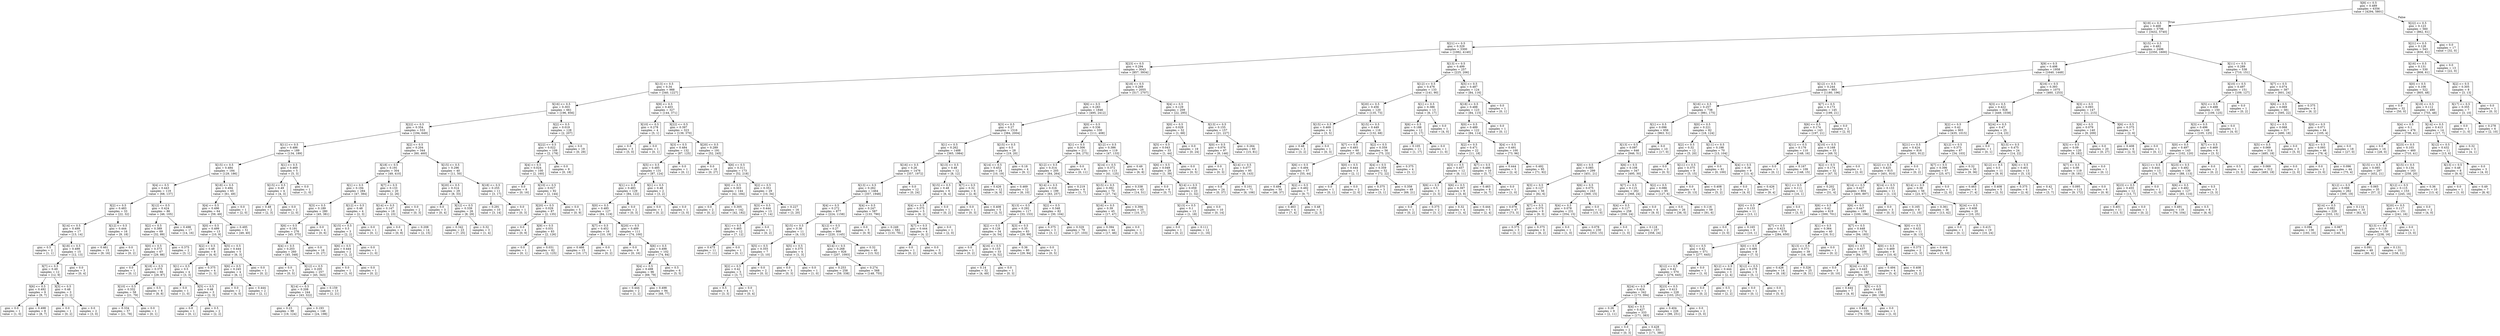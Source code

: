 digraph Tree {
node [shape=box] ;
0 [label="X[8] <= 0.5\ngini = 0.489\nsamples = 6356\nvalue = [4294, 5801]"] ;
1 [label="X[19] <= 0.5\ngini = 0.468\nsamples = 5796\nvalue = [3432, 5740]"] ;
0 -> 1 [labeldistance=2.5, labelangle=45, headlabel="True"] ;
2 [label="X[21] <= 0.5\ngini = 0.329\nsamples = 3300\nvalue = [1082, 4140]"] ;
1 -> 2 ;
3 [label="X[23] <= 0.5\ngini = 0.294\nsamples = 3043\nvalue = [857, 3934]"] ;
2 -> 3 ;
4 [label="X[13] <= 0.5\ngini = 0.34\nsamples = 988\nvalue = [340, 1227]"] ;
3 -> 4 ;
5 [label="X[16] <= 0.5\ngini = 0.303\nsamples = 661\nvalue = [196, 856]"] ;
4 -> 5 ;
6 [label="X[22] <= 0.5\ngini = 0.354\nsamples = 533\nvalue = [194, 649]"] ;
5 -> 6 ;
7 [label="X[11] <= 0.5\ngini = 0.486\nsamples = 189\nvalue = [134, 189]"] ;
6 -> 7 ;
8 [label="X[15] <= 0.5\ngini = 0.484\nsamples = 184\nvalue = [129, 186]"] ;
7 -> 8 ;
9 [label="X[4] <= 0.5\ngini = 0.443\nsamples = 119\nvalue = [68, 137]"] ;
8 -> 9 ;
10 [label="X[2] <= 0.5\ngini = 0.483\nsamples = 33\nvalue = [22, 32]"] ;
9 -> 10 ;
11 [label="X[14] <= 0.5\ngini = 0.499\nsamples = 17\nvalue = [13, 14]"] ;
10 -> 11 ;
12 [label="gini = 0.5\nsamples = 2\nvalue = [1, 1]"] ;
11 -> 12 ;
13 [label="X[18] <= 0.5\ngini = 0.499\nsamples = 15\nvalue = [12, 13]"] ;
11 -> 13 ;
14 [label="X[7] <= 0.5\ngini = 0.49\nsamples = 12\nvalue = [12, 9]"] ;
13 -> 14 ;
15 [label="X[6] <= 0.5\ngini = 0.492\nsamples = 9\nvalue = [9, 7]"] ;
14 -> 15 ;
16 [label="gini = 0.0\nsamples = 1\nvalue = [1, 0]"] ;
15 -> 16 ;
17 [label="gini = 0.498\nsamples = 8\nvalue = [8, 7]"] ;
15 -> 17 ;
18 [label="X[3] <= 0.5\ngini = 0.48\nsamples = 3\nvalue = [3, 2]"] ;
14 -> 18 ;
19 [label="gini = 0.0\nsamples = 1\nvalue = [0, 2]"] ;
18 -> 19 ;
20 [label="gini = 0.0\nsamples = 2\nvalue = [3, 0]"] ;
18 -> 20 ;
21 [label="gini = 0.0\nsamples = 3\nvalue = [0, 4]"] ;
13 -> 21 ;
22 [label="X[12] <= 0.5\ngini = 0.444\nsamples = 16\nvalue = [9, 18]"] ;
10 -> 22 ;
23 [label="gini = 0.461\nsamples = 15\nvalue = [9, 16]"] ;
22 -> 23 ;
24 [label="gini = 0.0\nsamples = 1\nvalue = [0, 2]"] ;
22 -> 24 ;
25 [label="X[12] <= 0.5\ngini = 0.424\nsamples = 86\nvalue = [46, 105]"] ;
9 -> 25 ;
26 [label="X[2] <= 0.5\ngini = 0.389\nsamples = 69\nvalue = [32, 89]"] ;
25 -> 26 ;
27 [label="X[0] <= 0.5\ngini = 0.373\nsamples = 67\nvalue = [29, 88]"] ;
26 -> 27 ;
28 [label="gini = 0.0\nsamples = 1\nvalue = [0, 1]"] ;
27 -> 28 ;
29 [label="X[18] <= 0.5\ngini = 0.375\nsamples = 66\nvalue = [29, 87]"] ;
27 -> 29 ;
30 [label="X[10] <= 0.5\ngini = 0.332\nsamples = 58\nvalue = [21, 79]"] ;
29 -> 30 ;
31 [label="gini = 0.334\nsamples = 57\nvalue = [21, 78]"] ;
30 -> 31 ;
32 [label="gini = 0.0\nsamples = 1\nvalue = [0, 1]"] ;
30 -> 32 ;
33 [label="gini = 0.5\nsamples = 8\nvalue = [8, 8]"] ;
29 -> 33 ;
34 [label="gini = 0.375\nsamples = 2\nvalue = [3, 1]"] ;
26 -> 34 ;
35 [label="gini = 0.498\nsamples = 17\nvalue = [14, 16]"] ;
25 -> 35 ;
36 [label="X[18] <= 0.5\ngini = 0.494\nsamples = 65\nvalue = [61, 49]"] ;
8 -> 36 ;
37 [label="X[4] <= 0.5\ngini = 0.496\nsamples = 64\nvalue = [59, 49]"] ;
36 -> 37 ;
38 [label="X[0] <= 0.5\ngini = 0.499\nsamples = 13\nvalue = [10, 9]"] ;
37 -> 38 ;
39 [label="X[2] <= 0.5\ngini = 0.48\nsamples = 8\nvalue = [4, 6]"] ;
38 -> 39 ;
40 [label="X[1] <= 0.5\ngini = 0.5\nsamples = 4\nvalue = [3, 3]"] ;
39 -> 40 ;
41 [label="gini = 0.0\nsamples = 1\nvalue = [1, 0]"] ;
40 -> 41 ;
42 [label="X[5] <= 0.5\ngini = 0.48\nsamples = 3\nvalue = [2, 3]"] ;
40 -> 42 ;
43 [label="gini = 0.0\nsamples = 1\nvalue = [0, 1]"] ;
42 -> 43 ;
44 [label="gini = 0.5\nsamples = 2\nvalue = [2, 2]"] ;
42 -> 44 ;
45 [label="gini = 0.375\nsamples = 4\nvalue = [1, 3]"] ;
39 -> 45 ;
46 [label="X[5] <= 0.5\ngini = 0.444\nsamples = 5\nvalue = [6, 3]"] ;
38 -> 46 ;
47 [label="X[6] <= 0.5\ngini = 0.245\nsamples = 4\nvalue = [6, 1]"] ;
46 -> 47 ;
48 [label="gini = 0.0\nsamples = 2\nvalue = [4, 0]"] ;
47 -> 48 ;
49 [label="gini = 0.444\nsamples = 2\nvalue = [2, 1]"] ;
47 -> 49 ;
50 [label="gini = 0.0\nsamples = 1\nvalue = [0, 2]"] ;
46 -> 50 ;
51 [label="gini = 0.495\nsamples = 51\nvalue = [49, 40]"] ;
37 -> 51 ;
52 [label="gini = 0.0\nsamples = 1\nvalue = [2, 0]"] ;
36 -> 52 ;
53 [label="X[1] <= 0.5\ngini = 0.469\nsamples = 5\nvalue = [5, 3]"] ;
7 -> 53 ;
54 [label="X[15] <= 0.5\ngini = 0.49\nsamples = 4\nvalue = [4, 3]"] ;
53 -> 54 ;
55 [label="gini = 0.48\nsamples = 2\nvalue = [2, 3]"] ;
54 -> 55 ;
56 [label="gini = 0.0\nsamples = 2\nvalue = [2, 0]"] ;
54 -> 56 ;
57 [label="gini = 0.0\nsamples = 1\nvalue = [1, 0]"] ;
53 -> 57 ;
58 [label="X[2] <= 0.5\ngini = 0.204\nsamples = 344\nvalue = [60, 460]"] ;
6 -> 58 ;
59 [label="X[18] <= 0.5\ngini = 0.191\nsamples = 304\nvalue = [49, 410]"] ;
58 -> 59 ;
60 [label="X[1] <= 0.5\ngini = 0.194\nsamples = 284\nvalue = [47, 384]"] ;
59 -> 60 ;
61 [label="X[3] <= 0.5\ngini = 0.189\nsamples = 280\nvalue = [45, 381]"] ;
60 -> 61 ;
62 [label="X[6] <= 0.5\ngini = 0.191\nsamples = 276\nvalue = [45, 375]"] ;
61 -> 62 ;
63 [label="X[4] <= 0.5\ngini = 0.203\nsamples = 260\nvalue = [45, 348]"] ;
62 -> 63 ;
64 [label="gini = 0.0\nsamples = 3\nvalue = [0, 5]"] ;
63 -> 64 ;
65 [label="X[12] <= 0.5\ngini = 0.205\nsamples = 257\nvalue = [45, 343]"] ;
63 -> 65 ;
66 [label="X[14] <= 0.5\ngini = 0.208\nsamples = 244\nvalue = [43, 322]"] ;
65 -> 66 ;
67 [label="gini = 0.23\nsamples = 98\nvalue = [19, 124]"] ;
66 -> 67 ;
68 [label="gini = 0.193\nsamples = 146\nvalue = [24, 198]"] ;
66 -> 68 ;
69 [label="gini = 0.159\nsamples = 13\nvalue = [2, 21]"] ;
65 -> 69 ;
70 [label="gini = 0.0\nsamples = 16\nvalue = [0, 27]"] ;
62 -> 70 ;
71 [label="gini = 0.0\nsamples = 4\nvalue = [0, 6]"] ;
61 -> 71 ;
72 [label="X[12] <= 0.5\ngini = 0.48\nsamples = 4\nvalue = [2, 3]"] ;
60 -> 72 ;
73 [label="X[15] <= 0.5\ngini = 0.5\nsamples = 3\nvalue = [2, 2]"] ;
72 -> 73 ;
74 [label="X[6] <= 0.5\ngini = 0.444\nsamples = 2\nvalue = [1, 2]"] ;
73 -> 74 ;
75 [label="gini = 0.0\nsamples = 1\nvalue = [1, 0]"] ;
74 -> 75 ;
76 [label="gini = 0.0\nsamples = 1\nvalue = [0, 2]"] ;
74 -> 76 ;
77 [label="gini = 0.0\nsamples = 1\nvalue = [1, 0]"] ;
73 -> 77 ;
78 [label="gini = 0.0\nsamples = 1\nvalue = [0, 1]"] ;
72 -> 78 ;
79 [label="X[7] <= 0.5\ngini = 0.133\nsamples = 20\nvalue = [2, 26]"] ;
59 -> 79 ;
80 [label="X[14] <= 0.5\ngini = 0.147\nsamples = 18\nvalue = [2, 23]"] ;
79 -> 80 ;
81 [label="gini = 0.0\nsamples = 4\nvalue = [0, 8]"] ;
80 -> 81 ;
82 [label="gini = 0.208\nsamples = 14\nvalue = [2, 15]"] ;
80 -> 82 ;
83 [label="gini = 0.0\nsamples = 2\nvalue = [0, 3]"] ;
79 -> 83 ;
84 [label="X[15] <= 0.5\ngini = 0.296\nsamples = 40\nvalue = [11, 50]"] ;
58 -> 84 ;
85 [label="X[20] <= 0.5\ngini = 0.314\nsamples = 29\nvalue = [8, 33]"] ;
84 -> 85 ;
86 [label="gini = 0.0\nsamples = 3\nvalue = [0, 4]"] ;
85 -> 86 ;
87 [label="X[12] <= 0.5\ngini = 0.339\nsamples = 26\nvalue = [8, 29]"] ;
85 -> 87 ;
88 [label="gini = 0.342\nsamples = 23\nvalue = [7, 25]"] ;
87 -> 88 ;
89 [label="gini = 0.32\nsamples = 3\nvalue = [1, 4]"] ;
87 -> 89 ;
90 [label="X[18] <= 0.5\ngini = 0.255\nsamples = 11\nvalue = [3, 17]"] ;
84 -> 90 ;
91 [label="gini = 0.291\nsamples = 10\nvalue = [3, 14]"] ;
90 -> 91 ;
92 [label="gini = 0.0\nsamples = 1\nvalue = [0, 3]"] ;
90 -> 92 ;
93 [label="X[2] <= 0.5\ngini = 0.019\nsamples = 128\nvalue = [2, 207]"] ;
5 -> 93 ;
94 [label="X[22] <= 0.5\ngini = 0.022\nsamples = 109\nvalue = [2, 178]"] ;
93 -> 94 ;
95 [label="X[4] <= 0.5\ngini = 0.024\nsamples = 100\nvalue = [2, 160]"] ;
94 -> 95 ;
96 [label="gini = 0.0\nsamples = 8\nvalue = [0, 16]"] ;
95 -> 96 ;
97 [label="X[10] <= 0.5\ngini = 0.027\nsamples = 92\nvalue = [2, 144]"] ;
95 -> 97 ;
98 [label="X[20] <= 0.5\ngini = 0.029\nsamples = 87\nvalue = [2, 135]"] ;
97 -> 98 ;
99 [label="gini = 0.0\nsamples = 4\nvalue = [0, 9]"] ;
98 -> 99 ;
100 [label="X[9] <= 0.5\ngini = 0.031\nsamples = 83\nvalue = [2, 126]"] ;
98 -> 100 ;
101 [label="gini = 0.0\nsamples = 1\nvalue = [0, 1]"] ;
100 -> 101 ;
102 [label="gini = 0.031\nsamples = 82\nvalue = [2, 125]"] ;
100 -> 102 ;
103 [label="gini = 0.0\nsamples = 5\nvalue = [0, 9]"] ;
97 -> 103 ;
104 [label="gini = 0.0\nsamples = 9\nvalue = [0, 18]"] ;
94 -> 104 ;
105 [label="gini = 0.0\nsamples = 19\nvalue = [0, 29]"] ;
93 -> 105 ;
106 [label="X[9] <= 0.5\ngini = 0.403\nsamples = 327\nvalue = [144, 371]"] ;
4 -> 106 ;
107 [label="X[10] <= 0.5\ngini = 0.278\nsamples = 4\nvalue = [5, 1]"] ;
106 -> 107 ;
108 [label="gini = 0.0\nsamples = 3\nvalue = [5, 0]"] ;
107 -> 108 ;
109 [label="gini = 0.0\nsamples = 1\nvalue = [0, 1]"] ;
107 -> 109 ;
110 [label="X[22] <= 0.5\ngini = 0.397\nsamples = 323\nvalue = [139, 370]"] ;
106 -> 110 ;
111 [label="X[3] <= 0.5\ngini = 0.484\nsamples = 132\nvalue = [87, 125]"] ;
110 -> 111 ;
112 [label="X[5] <= 0.5\ngini = 0.485\nsamples = 131\nvalue = [87, 124]"] ;
111 -> 112 ;
113 [label="X[1] <= 0.5\ngini = 0.483\nsamples = 129\nvalue = [84, 122]"] ;
112 -> 113 ;
114 [label="X[0] <= 0.5\ngini = 0.485\nsamples = 127\nvalue = [84, 119]"] ;
113 -> 114 ;
115 [label="X[7] <= 0.5\ngini = 0.452\nsamples = 16\nvalue = [10, 19]"] ;
114 -> 115 ;
116 [label="gini = 0.466\nsamples = 15\nvalue = [10, 17]"] ;
115 -> 116 ;
117 [label="gini = 0.0\nsamples = 1\nvalue = [0, 2]"] ;
115 -> 117 ;
118 [label="X[20] <= 0.5\ngini = 0.489\nsamples = 111\nvalue = [74, 100]"] ;
114 -> 118 ;
119 [label="gini = 0.0\nsamples = 9\nvalue = [0, 16]"] ;
118 -> 119 ;
120 [label="X[6] <= 0.5\ngini = 0.498\nsamples = 102\nvalue = [74, 84]"] ;
118 -> 120 ;
121 [label="X[4] <= 0.5\ngini = 0.498\nsamples = 96\nvalue = [69, 79]"] ;
120 -> 121 ;
122 [label="gini = 0.444\nsamples = 2\nvalue = [1, 2]"] ;
121 -> 122 ;
123 [label="gini = 0.498\nsamples = 94\nvalue = [68, 77]"] ;
121 -> 123 ;
124 [label="gini = 0.5\nsamples = 6\nvalue = [5, 5]"] ;
120 -> 124 ;
125 [label="gini = 0.0\nsamples = 2\nvalue = [0, 3]"] ;
113 -> 125 ;
126 [label="X[1] <= 0.5\ngini = 0.48\nsamples = 2\nvalue = [3, 2]"] ;
112 -> 126 ;
127 [label="gini = 0.0\nsamples = 1\nvalue = [0, 2]"] ;
126 -> 127 ;
128 [label="gini = 0.0\nsamples = 1\nvalue = [3, 0]"] ;
126 -> 128 ;
129 [label="gini = 0.0\nsamples = 1\nvalue = [0, 1]"] ;
111 -> 129 ;
130 [label="X[20] <= 0.5\ngini = 0.289\nsamples = 191\nvalue = [52, 245]"] ;
110 -> 130 ;
131 [label="gini = 0.0\nsamples = 18\nvalue = [0, 27]"] ;
130 -> 131 ;
132 [label="X[6] <= 0.5\ngini = 0.311\nsamples = 173\nvalue = [52, 218]"] ;
130 -> 132 ;
133 [label="X[0] <= 0.5\ngini = 0.303\nsamples = 144\nvalue = [42, 184]"] ;
132 -> 133 ;
134 [label="gini = 0.0\nsamples = 2\nvalue = [0, 2]"] ;
133 -> 134 ;
135 [label="gini = 0.305\nsamples = 142\nvalue = [42, 182]"] ;
133 -> 135 ;
136 [label="X[2] <= 0.5\ngini = 0.351\nsamples = 29\nvalue = [10, 34]"] ;
132 -> 136 ;
137 [label="X[3] <= 0.5\ngini = 0.444\nsamples = 13\nvalue = [7, 14]"] ;
136 -> 137 ;
138 [label="X[1] <= 0.5\ngini = 0.465\nsamples = 12\nvalue = [7, 12]"] ;
137 -> 138 ;
139 [label="gini = 0.475\nsamples = 11\nvalue = [7, 11]"] ;
138 -> 139 ;
140 [label="gini = 0.0\nsamples = 1\nvalue = [0, 1]"] ;
138 -> 140 ;
141 [label="gini = 0.0\nsamples = 1\nvalue = [0, 2]"] ;
137 -> 141 ;
142 [label="gini = 0.227\nsamples = 16\nvalue = [3, 20]"] ;
136 -> 142 ;
143 [label="X[18] <= 0.5\ngini = 0.269\nsamples = 2055\nvalue = [517, 2707]"] ;
3 -> 143 ;
144 [label="X[6] <= 0.5\ngini = 0.283\nsamples = 1846\nvalue = [495, 2412]"] ;
143 -> 144 ;
145 [label="X[3] <= 0.5\ngini = 0.27\nsamples = 1516\nvalue = [384, 2004]"] ;
144 -> 145 ;
146 [label="X[1] <= 0.5\ngini = 0.262\nsamples = 1488\nvalue = [365, 1984]"] ;
145 -> 146 ;
147 [label="X[16] <= 0.5\ngini = 0.26\nsamples = 1476\nvalue = [357, 1972]"] ;
146 -> 147 ;
148 [label="X[13] <= 0.5\ngini = 0.262\nsamples = 1464\nvalue = [357, 1948]"] ;
147 -> 148 ;
149 [label="X[4] <= 0.5\ngini = 0.272\nsamples = 877\nvalue = [224, 1158]"] ;
148 -> 149 ;
150 [label="X[15] <= 0.5\ngini = 0.36\nsamples = 11\nvalue = [4, 13]"] ;
149 -> 150 ;
151 [label="X[5] <= 0.5\ngini = 0.355\nsamples = 7\nvalue = [3, 10]"] ;
150 -> 151 ;
152 [label="X[2] <= 0.5\ngini = 0.42\nsamples = 5\nvalue = [3, 7]"] ;
151 -> 152 ;
153 [label="gini = 0.5\nsamples = 4\nvalue = [3, 3]"] ;
152 -> 153 ;
154 [label="gini = 0.0\nsamples = 1\nvalue = [0, 4]"] ;
152 -> 154 ;
155 [label="gini = 0.0\nsamples = 2\nvalue = [0, 3]"] ;
151 -> 155 ;
156 [label="X[5] <= 0.5\ngini = 0.375\nsamples = 4\nvalue = [1, 3]"] ;
150 -> 156 ;
157 [label="gini = 0.0\nsamples = 3\nvalue = [0, 3]"] ;
156 -> 157 ;
158 [label="gini = 0.0\nsamples = 1\nvalue = [1, 0]"] ;
156 -> 158 ;
159 [label="X[12] <= 0.5\ngini = 0.27\nsamples = 866\nvalue = [220, 1145]"] ;
149 -> 159 ;
160 [label="X[14] <= 0.5\ngini = 0.268\nsamples = 826\nvalue = [207, 1093]"] ;
159 -> 160 ;
161 [label="gini = 0.253\nsamples = 258\nvalue = [59, 338]"] ;
160 -> 161 ;
162 [label="gini = 0.274\nsamples = 568\nvalue = [148, 755]"] ;
160 -> 162 ;
163 [label="gini = 0.32\nsamples = 40\nvalue = [13, 52]"] ;
159 -> 163 ;
164 [label="X[4] <= 0.5\ngini = 0.247\nsamples = 587\nvalue = [133, 790]"] ;
148 -> 164 ;
165 [label="gini = 0.0\nsamples = 5\nvalue = [0, 9]"] ;
164 -> 165 ;
166 [label="gini = 0.249\nsamples = 582\nvalue = [133, 781]"] ;
164 -> 166 ;
167 [label="gini = 0.0\nsamples = 12\nvalue = [0, 24]"] ;
147 -> 167 ;
168 [label="X[13] <= 0.5\ngini = 0.48\nsamples = 12\nvalue = [8, 12]"] ;
146 -> 168 ;
169 [label="X[15] <= 0.5\ngini = 0.48\nsamples = 6\nvalue = [6, 4]"] ;
168 -> 169 ;
170 [label="X[4] <= 0.5\ngini = 0.375\nsamples = 5\nvalue = [6, 2]"] ;
169 -> 170 ;
171 [label="X[7] <= 0.5\ngini = 0.444\nsamples = 4\nvalue = [4, 2]"] ;
170 -> 171 ;
172 [label="gini = 0.0\nsamples = 1\nvalue = [0, 2]"] ;
171 -> 172 ;
173 [label="gini = 0.0\nsamples = 3\nvalue = [4, 0]"] ;
171 -> 173 ;
174 [label="gini = 0.0\nsamples = 1\nvalue = [2, 0]"] ;
170 -> 174 ;
175 [label="gini = 0.0\nsamples = 1\nvalue = [0, 2]"] ;
169 -> 175 ;
176 [label="X[7] <= 0.5\ngini = 0.32\nsamples = 6\nvalue = [2, 8]"] ;
168 -> 176 ;
177 [label="gini = 0.0\nsamples = 1\nvalue = [0, 3]"] ;
176 -> 177 ;
178 [label="gini = 0.408\nsamples = 5\nvalue = [2, 5]"] ;
176 -> 178 ;
179 [label="X[15] <= 0.5\ngini = 0.5\nsamples = 28\nvalue = [19, 20]"] ;
145 -> 179 ;
180 [label="X[14] <= 0.5\ngini = 0.452\nsamples = 24\nvalue = [10, 19]"] ;
179 -> 180 ;
181 [label="gini = 0.426\nsamples = 12\nvalue = [4, 9]"] ;
180 -> 181 ;
182 [label="gini = 0.469\nsamples = 12\nvalue = [6, 10]"] ;
180 -> 182 ;
183 [label="gini = 0.18\nsamples = 4\nvalue = [9, 1]"] ;
179 -> 183 ;
184 [label="X[0] <= 0.5\ngini = 0.336\nsamples = 330\nvalue = [111, 408]"] ;
144 -> 184 ;
185 [label="X[1] <= 0.5\ngini = 0.306\nsamples = 211\nvalue = [64, 275]"] ;
184 -> 185 ;
186 [label="X[12] <= 0.5\ngini = 0.314\nsamples = 205\nvalue = [64, 264]"] ;
185 -> 186 ;
187 [label="X[14] <= 0.5\ngini = 0.316\nsamples = 199\nvalue = [63, 257]"] ;
186 -> 187 ;
188 [label="X[13] <= 0.5\ngini = 0.292\nsamples = 117\nvalue = [33, 153]"] ;
187 -> 188 ;
189 [label="X[2] <= 0.5\ngini = 0.128\nsamples = 34\nvalue = [4, 54]"] ;
188 -> 189 ;
190 [label="gini = 0.0\nsamples = 1\nvalue = [0, 2]"] ;
189 -> 190 ;
191 [label="X[16] <= 0.5\ngini = 0.133\nsamples = 33\nvalue = [4, 52]"] ;
189 -> 191 ;
192 [label="gini = 0.14\nsamples = 32\nvalue = [4, 49]"] ;
191 -> 192 ;
193 [label="gini = 0.0\nsamples = 1\nvalue = [0, 3]"] ;
191 -> 193 ;
194 [label="X[3] <= 0.5\ngini = 0.35\nsamples = 83\nvalue = [29, 99]"] ;
188 -> 194 ;
195 [label="gini = 0.36\nsamples = 80\nvalue = [29, 94]"] ;
194 -> 195 ;
196 [label="gini = 0.0\nsamples = 3\nvalue = [0, 5]"] ;
194 -> 196 ;
197 [label="X[2] <= 0.5\ngini = 0.348\nsamples = 82\nvalue = [30, 104]"] ;
187 -> 197 ;
198 [label="gini = 0.375\nsamples = 3\nvalue = [3, 1]"] ;
197 -> 198 ;
199 [label="gini = 0.329\nsamples = 79\nvalue = [27, 103]"] ;
197 -> 199 ;
200 [label="gini = 0.219\nsamples = 6\nvalue = [1, 7]"] ;
186 -> 200 ;
201 [label="gini = 0.0\nsamples = 6\nvalue = [0, 11]"] ;
185 -> 201 ;
202 [label="X[12] <= 0.5\ngini = 0.386\nsamples = 119\nvalue = [47, 133]"] ;
184 -> 202 ;
203 [label="X[14] <= 0.5\ngini = 0.372\nsamples = 113\nvalue = [41, 125]"] ;
202 -> 203 ;
204 [label="X[15] <= 0.5\ngini = 0.392\nsamples = 70\nvalue = [27, 74]"] ;
203 -> 204 ;
205 [label="X[16] <= 0.5\ngini = 0.39\nsamples = 45\nvalue = [17, 47]"] ;
204 -> 205 ;
206 [label="gini = 0.394\nsamples = 44\nvalue = [17, 46]"] ;
205 -> 206 ;
207 [label="gini = 0.0\nsamples = 1\nvalue = [0, 1]"] ;
205 -> 207 ;
208 [label="gini = 0.394\nsamples = 25\nvalue = [10, 27]"] ;
204 -> 208 ;
209 [label="gini = 0.338\nsamples = 43\nvalue = [14, 51]"] ;
203 -> 209 ;
210 [label="gini = 0.49\nsamples = 6\nvalue = [6, 8]"] ;
202 -> 210 ;
211 [label="X[4] <= 0.5\ngini = 0.129\nsamples = 209\nvalue = [22, 295]"] ;
143 -> 211 ;
212 [label="X[0] <= 0.5\ngini = 0.029\nsamples = 52\nvalue = [1, 68]"] ;
211 -> 212 ;
213 [label="X[5] <= 0.5\ngini = 0.043\nsamples = 33\nvalue = [1, 44]"] ;
212 -> 213 ;
214 [label="X[6] <= 0.5\ngini = 0.049\nsamples = 29\nvalue = [1, 39]"] ;
213 -> 214 ;
215 [label="gini = 0.0\nsamples = 6\nvalue = [0, 7]"] ;
214 -> 215 ;
216 [label="X[14] <= 0.5\ngini = 0.059\nsamples = 23\nvalue = [1, 32]"] ;
214 -> 216 ;
217 [label="X[13] <= 0.5\ngini = 0.1\nsamples = 13\nvalue = [1, 18]"] ;
216 -> 217 ;
218 [label="gini = 0.0\nsamples = 1\nvalue = [0, 2]"] ;
217 -> 218 ;
219 [label="gini = 0.111\nsamples = 12\nvalue = [1, 16]"] ;
217 -> 219 ;
220 [label="gini = 0.0\nsamples = 10\nvalue = [0, 14]"] ;
216 -> 220 ;
221 [label="gini = 0.0\nsamples = 4\nvalue = [0, 5]"] ;
213 -> 221 ;
222 [label="gini = 0.0\nsamples = 19\nvalue = [0, 24]"] ;
212 -> 222 ;
223 [label="X[13] <= 0.5\ngini = 0.155\nsamples = 157\nvalue = [21, 227]"] ;
211 -> 223 ;
224 [label="X[0] <= 0.5\ngini = 0.076\nsamples = 97\nvalue = [6, 146]"] ;
223 -> 224 ;
225 [label="gini = 0.0\nsamples = 2\nvalue = [0, 3]"] ;
224 -> 225 ;
226 [label="X[14] <= 0.5\ngini = 0.077\nsamples = 95\nvalue = [6, 143]"] ;
224 -> 226 ;
227 [label="gini = 0.0\nsamples = 24\nvalue = [0, 37]"] ;
226 -> 227 ;
228 [label="gini = 0.101\nsamples = 71\nvalue = [6, 106]"] ;
226 -> 228 ;
229 [label="gini = 0.264\nsamples = 60\nvalue = [15, 81]"] ;
223 -> 229 ;
230 [label="X[13] <= 0.5\ngini = 0.499\nsamples = 257\nvalue = [225, 206]"] ;
2 -> 230 ;
231 [label="X[12] <= 0.5\ngini = 0.476\nsamples = 133\nvalue = [141, 90]"] ;
230 -> 231 ;
232 [label="X[20] <= 0.5\ngini = 0.456\nsamples = 120\nvalue = [135, 73]"] ;
231 -> 232 ;
233 [label="X[15] <= 0.5\ngini = 0.469\nsamples = 4\nvalue = [3, 5]"] ;
232 -> 233 ;
234 [label="gini = 0.48\nsamples = 3\nvalue = [3, 2]"] ;
233 -> 234 ;
235 [label="gini = 0.0\nsamples = 1\nvalue = [0, 3]"] ;
233 -> 235 ;
236 [label="X[15] <= 0.5\ngini = 0.449\nsamples = 116\nvalue = [132, 68]"] ;
232 -> 236 ;
237 [label="X[7] <= 0.5\ngini = 0.493\nsamples = 60\nvalue = [57, 45]"] ;
236 -> 237 ;
238 [label="X[6] <= 0.5\ngini = 0.494\nsamples = 57\nvalue = [55, 44]"] ;
237 -> 238 ;
239 [label="gini = 0.494\nsamples = 50\nvalue = [46, 37]"] ;
238 -> 239 ;
240 [label="X[2] <= 0.5\ngini = 0.492\nsamples = 7\nvalue = [9, 7]"] ;
238 -> 240 ;
241 [label="gini = 0.463\nsamples = 4\nvalue = [7, 4]"] ;
240 -> 241 ;
242 [label="gini = 0.48\nsamples = 3\nvalue = [2, 3]"] ;
240 -> 242 ;
243 [label="X[0] <= 0.5\ngini = 0.444\nsamples = 3\nvalue = [2, 1]"] ;
237 -> 243 ;
244 [label="gini = 0.0\nsamples = 1\nvalue = [0, 1]"] ;
243 -> 244 ;
245 [label="gini = 0.0\nsamples = 2\nvalue = [2, 0]"] ;
243 -> 245 ;
246 [label="X[2] <= 0.5\ngini = 0.359\nsamples = 56\nvalue = [75, 23]"] ;
236 -> 246 ;
247 [label="X[4] <= 0.5\ngini = 0.359\nsamples = 52\nvalue = [72, 22]"] ;
246 -> 247 ;
248 [label="gini = 0.375\nsamples = 3\nvalue = [3, 1]"] ;
247 -> 248 ;
249 [label="gini = 0.358\nsamples = 49\nvalue = [69, 21]"] ;
247 -> 249 ;
250 [label="gini = 0.375\nsamples = 4\nvalue = [3, 1]"] ;
246 -> 250 ;
251 [label="X[1] <= 0.5\ngini = 0.386\nsamples = 13\nvalue = [6, 17]"] ;
231 -> 251 ;
252 [label="X[6] <= 0.5\ngini = 0.188\nsamples = 12\nvalue = [2, 17]"] ;
251 -> 252 ;
253 [label="gini = 0.105\nsamples = 11\nvalue = [1, 17]"] ;
252 -> 253 ;
254 [label="gini = 0.0\nsamples = 1\nvalue = [1, 0]"] ;
252 -> 254 ;
255 [label="gini = 0.0\nsamples = 1\nvalue = [4, 0]"] ;
251 -> 255 ;
256 [label="X[5] <= 0.5\ngini = 0.487\nsamples = 124\nvalue = [84, 116]"] ;
230 -> 256 ;
257 [label="X[18] <= 0.5\ngini = 0.488\nsamples = 123\nvalue = [84, 115]"] ;
256 -> 257 ;
258 [label="X[0] <= 0.5\ngini = 0.489\nsamples = 122\nvalue = [84, 114]"] ;
257 -> 258 ;
259 [label="X[2] <= 0.5\ngini = 0.471\nsamples = 22\nvalue = [11, 18]"] ;
258 -> 259 ;
260 [label="X[3] <= 0.5\ngini = 0.457\nsamples = 12\nvalue = [6, 11]"] ;
259 -> 260 ;
261 [label="X[6] <= 0.5\ngini = 0.5\nsamples = 3\nvalue = [3, 3]"] ;
260 -> 261 ;
262 [label="gini = 0.0\nsamples = 1\nvalue = [0, 2]"] ;
261 -> 262 ;
263 [label="gini = 0.375\nsamples = 2\nvalue = [3, 1]"] ;
261 -> 263 ;
264 [label="X[6] <= 0.5\ngini = 0.397\nsamples = 9\nvalue = [3, 8]"] ;
260 -> 264 ;
265 [label="gini = 0.32\nsamples = 4\nvalue = [1, 4]"] ;
264 -> 265 ;
266 [label="gini = 0.444\nsamples = 5\nvalue = [2, 4]"] ;
264 -> 266 ;
267 [label="X[7] <= 0.5\ngini = 0.486\nsamples = 10\nvalue = [5, 7]"] ;
259 -> 267 ;
268 [label="gini = 0.463\nsamples = 9\nvalue = [4, 7]"] ;
267 -> 268 ;
269 [label="gini = 0.0\nsamples = 1\nvalue = [1, 0]"] ;
267 -> 269 ;
270 [label="X[4] <= 0.5\ngini = 0.491\nsamples = 100\nvalue = [73, 96]"] ;
258 -> 270 ;
271 [label="gini = 0.444\nsamples = 5\nvalue = [2, 4]"] ;
270 -> 271 ;
272 [label="gini = 0.492\nsamples = 95\nvalue = [71, 92]"] ;
270 -> 272 ;
273 [label="gini = 0.0\nsamples = 1\nvalue = [0, 1]"] ;
257 -> 273 ;
274 [label="gini = 0.0\nsamples = 1\nvalue = [0, 1]"] ;
256 -> 274 ;
275 [label="X[15] <= 0.5\ngini = 0.482\nsamples = 2496\nvalue = [2350, 1600]"] ;
1 -> 275 ;
276 [label="X[9] <= 0.5\ngini = 0.498\nsamples = 1958\nvalue = [1640, 1449]"] ;
275 -> 276 ;
277 [label="X[12] <= 0.5\ngini = 0.244\nsamples = 883\nvalue = [1180, 196]"] ;
276 -> 277 ;
278 [label="X[16] <= 0.5\ngini = 0.257\nsamples = 738\nvalue = [981, 175]"] ;
277 -> 278 ;
279 [label="X[1] <= 0.5\ngini = 0.096\nsamples = 656\nvalue = [963, 51]"] ;
278 -> 279 ;
280 [label="X[13] <= 0.5\ngini = 0.097\nsamples = 646\nvalue = [946, 51]"] ;
279 -> 280 ;
281 [label="X[0] <= 0.5\ngini = 0.085\nsamples = 299\nvalue = [451, 21]"] ;
280 -> 281 ;
282 [label="X[3] <= 0.5\ngini = 0.127\nsamples = 56\nvalue = [82, 6]"] ;
281 -> 282 ;
283 [label="gini = 0.076\nsamples = 47\nvalue = [73, 3]"] ;
282 -> 283 ;
284 [label="X[7] <= 0.5\ngini = 0.375\nsamples = 9\nvalue = [9, 3]"] ;
282 -> 284 ;
285 [label="gini = 0.375\nsamples = 3\nvalue = [3, 1]"] ;
284 -> 285 ;
286 [label="gini = 0.375\nsamples = 6\nvalue = [6, 2]"] ;
284 -> 286 ;
287 [label="X[6] <= 0.5\ngini = 0.075\nsamples = 243\nvalue = [369, 15]"] ;
281 -> 287 ;
288 [label="X[4] <= 0.5\ngini = 0.078\nsamples = 231\nvalue = [354, 15]"] ;
287 -> 288 ;
289 [label="gini = 0.0\nsamples = 1\nvalue = [1, 0]"] ;
288 -> 289 ;
290 [label="gini = 0.078\nsamples = 230\nvalue = [353, 15]"] ;
288 -> 290 ;
291 [label="gini = 0.0\nsamples = 12\nvalue = [15, 0]"] ;
287 -> 291 ;
292 [label="X[6] <= 0.5\ngini = 0.108\nsamples = 347\nvalue = [495, 30]"] ;
280 -> 292 ;
293 [label="X[7] <= 0.5\ngini = 0.115\nsamples = 262\nvalue = [368, 24]"] ;
292 -> 293 ;
294 [label="X[4] <= 0.5\ngini = 0.117\nsamples = 258\nvalue = [359, 24]"] ;
293 -> 294 ;
295 [label="gini = 0.0\nsamples = 1\nvalue = [1, 0]"] ;
294 -> 295 ;
296 [label="gini = 0.118\nsamples = 257\nvalue = [358, 24]"] ;
294 -> 296 ;
297 [label="gini = 0.0\nsamples = 4\nvalue = [9, 0]"] ;
293 -> 297 ;
298 [label="X[2] <= 0.5\ngini = 0.086\nsamples = 85\nvalue = [127, 6]"] ;
292 -> 298 ;
299 [label="gini = 0.0\nsamples = 26\nvalue = [36, 0]"] ;
298 -> 299 ;
300 [label="gini = 0.116\nsamples = 59\nvalue = [91, 6]"] ;
298 -> 300 ;
301 [label="gini = 0.0\nsamples = 10\nvalue = [17, 0]"] ;
279 -> 301 ;
302 [label="X[0] <= 0.5\ngini = 0.221\nsamples = 82\nvalue = [18, 124]"] ;
278 -> 302 ;
303 [label="X[2] <= 0.5\ngini = 0.32\nsamples = 12\nvalue = [5, 20]"] ;
302 -> 303 ;
304 [label="gini = 0.0\nsamples = 3\nvalue = [0, 5]"] ;
303 -> 304 ;
305 [label="X[11] <= 0.5\ngini = 0.375\nsamples = 9\nvalue = [5, 15]"] ;
303 -> 305 ;
306 [label="gini = 0.0\nsamples = 6\nvalue = [0, 13]"] ;
305 -> 306 ;
307 [label="gini = 0.408\nsamples = 3\nvalue = [5, 2]"] ;
305 -> 307 ;
308 [label="X[11] <= 0.5\ngini = 0.198\nsamples = 70\nvalue = [13, 104]"] ;
302 -> 308 ;
309 [label="gini = 0.0\nsamples = 61\nvalue = [0, 100]"] ;
308 -> 309 ;
310 [label="X[4] <= 0.5\ngini = 0.36\nsamples = 9\nvalue = [13, 4]"] ;
308 -> 310 ;
311 [label="gini = 0.0\nsamples = 2\nvalue = [4, 0]"] ;
310 -> 311 ;
312 [label="gini = 0.426\nsamples = 7\nvalue = [9, 4]"] ;
310 -> 312 ;
313 [label="X[7] <= 0.5\ngini = 0.173\nsamples = 145\nvalue = [199, 21]"] ;
277 -> 313 ;
314 [label="X[6] <= 0.5\ngini = 0.174\nsamples = 143\nvalue = [197, 21]"] ;
313 -> 314 ;
315 [label="X[11] <= 0.5\ngini = 0.176\nsamples = 110\nvalue = [148, 16]"] ;
314 -> 315 ;
316 [label="gini = 0.0\nsamples = 1\nvalue = [0, 1]"] ;
315 -> 316 ;
317 [label="gini = 0.167\nsamples = 109\nvalue = [148, 15]"] ;
315 -> 317 ;
318 [label="X[10] <= 0.5\ngini = 0.168\nsamples = 33\nvalue = [49, 5]"] ;
314 -> 318 ;
319 [label="X[2] <= 0.5\ngini = 0.174\nsamples = 32\nvalue = [47, 5]"] ;
318 -> 319 ;
320 [label="X[1] <= 0.5\ngini = 0.111\nsamples = 12\nvalue = [16, 1]"] ;
319 -> 320 ;
321 [label="X[0] <= 0.5\ngini = 0.133\nsamples = 11\nvalue = [13, 1]"] ;
320 -> 321 ;
322 [label="gini = 0.0\nsamples = 2\nvalue = [3, 0]"] ;
321 -> 322 ;
323 [label="gini = 0.165\nsamples = 9\nvalue = [10, 1]"] ;
321 -> 323 ;
324 [label="gini = 0.0\nsamples = 1\nvalue = [3, 0]"] ;
320 -> 324 ;
325 [label="gini = 0.202\nsamples = 20\nvalue = [31, 4]"] ;
319 -> 325 ;
326 [label="gini = 0.0\nsamples = 1\nvalue = [2, 0]"] ;
318 -> 326 ;
327 [label="gini = 0.0\nsamples = 2\nvalue = [2, 0]"] ;
313 -> 327 ;
328 [label="X[16] <= 0.5\ngini = 0.393\nsamples = 1075\nvalue = [460, 1253]"] ;
276 -> 328 ;
329 [label="X[3] <= 0.5\ngini = 0.422\nsamples = 928\nvalue = [449, 1038]"] ;
328 -> 329 ;
330 [label="X[2] <= 0.5\ngini = 0.42\nsamples = 903\nvalue = [435, 1015]"] ;
329 -> 330 ;
331 [label="X[21] <= 0.5\ngini = 0.424\nsamples = 816\nvalue = [401, 912]"] ;
330 -> 331 ;
332 [label="X[22] <= 0.5\ngini = 0.425\nsamples = 815\nvalue = [401, 910]"] ;
331 -> 332 ;
333 [label="X[14] <= 0.5\ngini = 0.427\nsamples = 804\nvalue = [400, 897]"] ;
332 -> 333 ;
334 [label="X[6] <= 0.5\ngini = 0.42\nsamples = 619\nvalue = [300, 701]"] ;
333 -> 334 ;
335 [label="X[7] <= 0.5\ngini = 0.423\nsamples = 579\nvalue = [284, 650]"] ;
334 -> 335 ;
336 [label="X[1] <= 0.5\ngini = 0.42\nsamples = 571\nvalue = [277, 645]"] ;
335 -> 336 ;
337 [label="X[12] <= 0.5\ngini = 0.42\nsamples = 570\nvalue = [276, 645]"] ;
336 -> 337 ;
338 [label="X[24] <= 0.5\ngini = 0.424\nsamples = 342\nvalue = [173, 394]"] ;
337 -> 338 ;
339 [label="gini = 0.26\nsamples = 9\nvalue = [2, 11]"] ;
338 -> 339 ;
340 [label="X[4] <= 0.5\ngini = 0.427\nsamples = 333\nvalue = [171, 383]"] ;
338 -> 340 ;
341 [label="gini = 0.0\nsamples = 2\nvalue = [0, 3]"] ;
340 -> 341 ;
342 [label="gini = 0.428\nsamples = 331\nvalue = [171, 380]"] ;
340 -> 342 ;
343 [label="X[23] <= 0.5\ngini = 0.413\nsamples = 228\nvalue = [103, 251]"] ;
337 -> 343 ;
344 [label="gini = 0.404\nsamples = 226\nvalue = [98, 251]"] ;
343 -> 344 ;
345 [label="gini = 0.0\nsamples = 2\nvalue = [5, 0]"] ;
343 -> 345 ;
346 [label="gini = 0.0\nsamples = 1\nvalue = [1, 0]"] ;
336 -> 346 ;
347 [label="X[0] <= 0.5\ngini = 0.486\nsamples = 8\nvalue = [7, 5]"] ;
335 -> 347 ;
348 [label="X[12] <= 0.5\ngini = 0.444\nsamples = 3\nvalue = [2, 4]"] ;
347 -> 348 ;
349 [label="gini = 0.0\nsamples = 1\nvalue = [0, 2]"] ;
348 -> 349 ;
350 [label="gini = 0.5\nsamples = 2\nvalue = [2, 2]"] ;
348 -> 350 ;
351 [label="X[12] <= 0.5\ngini = 0.278\nsamples = 5\nvalue = [5, 1]"] ;
347 -> 351 ;
352 [label="gini = 0.0\nsamples = 1\nvalue = [0, 1]"] ;
351 -> 352 ;
353 [label="gini = 0.0\nsamples = 4\nvalue = [5, 0]"] ;
351 -> 353 ;
354 [label="X[1] <= 0.5\ngini = 0.364\nsamples = 40\nvalue = [16, 51]"] ;
334 -> 354 ;
355 [label="X[13] <= 0.5\ngini = 0.371\nsamples = 39\nvalue = [16, 49]"] ;
354 -> 355 ;
356 [label="gini = 0.426\nsamples = 14\nvalue = [8, 18]"] ;
355 -> 356 ;
357 [label="gini = 0.326\nsamples = 25\nvalue = [8, 31]"] ;
355 -> 357 ;
358 [label="gini = 0.0\nsamples = 1\nvalue = [0, 2]"] ;
354 -> 358 ;
359 [label="X[6] <= 0.5\ngini = 0.447\nsamples = 185\nvalue = [100, 196]"] ;
333 -> 359 ;
360 [label="X[7] <= 0.5\ngini = 0.448\nsamples = 174\nvalue = [94, 183]"] ;
359 -> 360 ;
361 [label="X[0] <= 0.5\ngini = 0.437\nsamples = 166\nvalue = [84, 177]"] ;
360 -> 361 ;
362 [label="gini = 0.0\nsamples = 3\nvalue = [0, 10]"] ;
361 -> 362 ;
363 [label="X[24] <= 0.5\ngini = 0.445\nsamples = 163\nvalue = [84, 167]"] ;
361 -> 363 ;
364 [label="gini = 0.444\nsamples = 7\nvalue = [4, 8]"] ;
363 -> 364 ;
365 [label="X[5] <= 0.5\ngini = 0.445\nsamples = 156\nvalue = [80, 159]"] ;
363 -> 365 ;
366 [label="gini = 0.444\nsamples = 155\nvalue = [79, 159]"] ;
365 -> 366 ;
367 [label="gini = 0.0\nsamples = 1\nvalue = [1, 0]"] ;
365 -> 367 ;
368 [label="X[0] <= 0.5\ngini = 0.469\nsamples = 8\nvalue = [10, 6]"] ;
360 -> 368 ;
369 [label="gini = 0.494\nsamples = 4\nvalue = [5, 4]"] ;
368 -> 369 ;
370 [label="gini = 0.408\nsamples = 4\nvalue = [5, 2]"] ;
368 -> 370 ;
371 [label="X[0] <= 0.5\ngini = 0.432\nsamples = 11\nvalue = [6, 13]"] ;
359 -> 371 ;
372 [label="gini = 0.375\nsamples = 2\nvalue = [1, 3]"] ;
371 -> 372 ;
373 [label="gini = 0.444\nsamples = 9\nvalue = [5, 10]"] ;
371 -> 373 ;
374 [label="X[14] <= 0.5\ngini = 0.133\nsamples = 11\nvalue = [1, 13]"] ;
332 -> 374 ;
375 [label="gini = 0.0\nsamples = 3\nvalue = [0, 3]"] ;
374 -> 375 ;
376 [label="gini = 0.165\nsamples = 8\nvalue = [1, 10]"] ;
374 -> 376 ;
377 [label="gini = 0.0\nsamples = 1\nvalue = [0, 2]"] ;
331 -> 377 ;
378 [label="X[12] <= 0.5\ngini = 0.373\nsamples = 87\nvalue = [34, 103]"] ;
330 -> 378 ;
379 [label="X[7] <= 0.5\ngini = 0.396\nsamples = 57\nvalue = [25, 67]"] ;
378 -> 379 ;
380 [label="X[14] <= 0.5\ngini = 0.38\nsamples = 56\nvalue = [23, 67]"] ;
379 -> 380 ;
381 [label="gini = 0.361\nsamples = 36\nvalue = [13, 42]"] ;
380 -> 381 ;
382 [label="X[24] <= 0.5\ngini = 0.408\nsamples = 20\nvalue = [10, 25]"] ;
380 -> 382 ;
383 [label="gini = 0.0\nsamples = 1\nvalue = [0, 1]"] ;
382 -> 383 ;
384 [label="gini = 0.415\nsamples = 19\nvalue = [10, 24]"] ;
382 -> 384 ;
385 [label="gini = 0.0\nsamples = 1\nvalue = [2, 0]"] ;
379 -> 385 ;
386 [label="gini = 0.32\nsamples = 30\nvalue = [9, 36]"] ;
378 -> 386 ;
387 [label="X[24] <= 0.5\ngini = 0.47\nsamples = 25\nvalue = [14, 23]"] ;
329 -> 387 ;
388 [label="gini = 0.0\nsamples = 1\nvalue = [0, 1]"] ;
387 -> 388 ;
389 [label="X[13] <= 0.5\ngini = 0.475\nsamples = 24\nvalue = [14, 22]"] ;
387 -> 389 ;
390 [label="X[12] <= 0.5\ngini = 0.5\nsamples = 11\nvalue = [9, 9]"] ;
389 -> 390 ;
391 [label="gini = 0.463\nsamples = 6\nvalue = [7, 4]"] ;
390 -> 391 ;
392 [label="gini = 0.408\nsamples = 5\nvalue = [2, 5]"] ;
390 -> 392 ;
393 [label="X[6] <= 0.5\ngini = 0.401\nsamples = 13\nvalue = [5, 13]"] ;
389 -> 393 ;
394 [label="gini = 0.375\nsamples = 6\nvalue = [2, 6]"] ;
393 -> 394 ;
395 [label="gini = 0.42\nsamples = 7\nvalue = [3, 7]"] ;
393 -> 395 ;
396 [label="X[3] <= 0.5\ngini = 0.093\nsamples = 147\nvalue = [11, 215]"] ;
328 -> 396 ;
397 [label="X[6] <= 0.5\ngini = 0.079\nsamples = 140\nvalue = [9, 209]"] ;
396 -> 397 ;
398 [label="X[5] <= 0.5\ngini = 0.09\nsamples = 120\nvalue = [9, 182]"] ;
397 -> 398 ;
399 [label="X[7] <= 0.5\ngini = 0.09\nsamples = 119\nvalue = [9, 181]"] ;
398 -> 399 ;
400 [label="gini = 0.095\nsamples = 113\nvalue = [9, 172]"] ;
399 -> 400 ;
401 [label="gini = 0.0\nsamples = 6\nvalue = [0, 9]"] ;
399 -> 401 ;
402 [label="gini = 0.0\nsamples = 1\nvalue = [0, 1]"] ;
398 -> 402 ;
403 [label="gini = 0.0\nsamples = 20\nvalue = [0, 27]"] ;
397 -> 403 ;
404 [label="X[6] <= 0.5\ngini = 0.375\nsamples = 7\nvalue = [2, 6]"] ;
396 -> 404 ;
405 [label="gini = 0.408\nsamples = 6\nvalue = [2, 5]"] ;
404 -> 405 ;
406 [label="gini = 0.0\nsamples = 1\nvalue = [0, 1]"] ;
404 -> 406 ;
407 [label="X[11] <= 0.5\ngini = 0.289\nsamples = 538\nvalue = [710, 151]"] ;
275 -> 407 ;
408 [label="X[10] <= 0.5\ngini = 0.497\nsamples = 151\nvalue = [109, 127]"] ;
407 -> 408 ;
409 [label="X[5] <= 0.5\ngini = 0.498\nsamples = 150\nvalue = [109, 125]"] ;
408 -> 409 ;
410 [label="X[3] <= 0.5\ngini = 0.496\nsamples = 149\nvalue = [105, 125]"] ;
409 -> 410 ;
411 [label="X[0] <= 0.5\ngini = 0.497\nsamples = 143\nvalue = [102, 120]"] ;
410 -> 411 ;
412 [label="X[21] <= 0.5\ngini = 0.444\nsamples = 13\nvalue = [14, 7]"] ;
411 -> 412 ;
413 [label="X[23] <= 0.5\ngini = 0.455\nsamples = 12\nvalue = [13, 7]"] ;
412 -> 413 ;
414 [label="gini = 0.401\nsamples = 11\nvalue = [13, 5]"] ;
413 -> 414 ;
415 [label="gini = 0.0\nsamples = 1\nvalue = [0, 2]"] ;
413 -> 415 ;
416 [label="gini = 0.0\nsamples = 1\nvalue = [1, 0]"] ;
412 -> 416 ;
417 [label="X[23] <= 0.5\ngini = 0.492\nsamples = 130\nvalue = [88, 113]"] ;
411 -> 417 ;
418 [label="X[6] <= 0.5\ngini = 0.492\nsamples = 127\nvalue = [85, 110]"] ;
417 -> 418 ;
419 [label="gini = 0.491\nsamples = 119\nvalue = [79, 104]"] ;
418 -> 419 ;
420 [label="gini = 0.5\nsamples = 8\nvalue = [6, 6]"] ;
418 -> 420 ;
421 [label="gini = 0.5\nsamples = 3\nvalue = [3, 3]"] ;
417 -> 421 ;
422 [label="X[7] <= 0.5\ngini = 0.469\nsamples = 6\nvalue = [3, 5]"] ;
410 -> 422 ;
423 [label="gini = 0.0\nsamples = 2\nvalue = [0, 2]"] ;
422 -> 423 ;
424 [label="gini = 0.5\nsamples = 4\nvalue = [3, 3]"] ;
422 -> 424 ;
425 [label="gini = 0.0\nsamples = 1\nvalue = [4, 0]"] ;
409 -> 425 ;
426 [label="gini = 0.0\nsamples = 1\nvalue = [0, 2]"] ;
408 -> 426 ;
427 [label="X[7] <= 0.5\ngini = 0.074\nsamples = 387\nvalue = [601, 24]"] ;
407 -> 427 ;
428 [label="X[6] <= 0.5\ngini = 0.069\nsamples = 381\nvalue = [595, 22]"] ;
427 -> 428 ;
429 [label="X[1] <= 0.5\ngini = 0.068\nsamples = 317\nvalue = [490, 18]"] ;
428 -> 429 ;
430 [label="X[5] <= 0.5\ngini = 0.069\nsamples = 314\nvalue = [485, 18]"] ;
429 -> 430 ;
431 [label="gini = 0.069\nsamples = 312\nvalue = [483, 18]"] ;
430 -> 431 ;
432 [label="gini = 0.0\nsamples = 2\nvalue = [2, 0]"] ;
430 -> 432 ;
433 [label="gini = 0.0\nsamples = 3\nvalue = [5, 0]"] ;
429 -> 433 ;
434 [label="X[0] <= 0.5\ngini = 0.071\nsamples = 64\nvalue = [105, 4]"] ;
428 -> 434 ;
435 [label="X[2] <= 0.5\ngini = 0.093\nsamples = 46\nvalue = [78, 4]"] ;
434 -> 435 ;
436 [label="gini = 0.0\nsamples = 2\nvalue = [3, 0]"] ;
435 -> 436 ;
437 [label="gini = 0.096\nsamples = 44\nvalue = [75, 4]"] ;
435 -> 437 ;
438 [label="gini = 0.0\nsamples = 18\nvalue = [27, 0]"] ;
434 -> 438 ;
439 [label="gini = 0.375\nsamples = 6\nvalue = [6, 2]"] ;
427 -> 439 ;
440 [label="X[22] <= 0.5\ngini = 0.123\nsamples = 560\nvalue = [862, 61]"] ;
0 -> 440 [labeldistance=2.5, labelangle=-45, headlabel="False"] ;
441 [label="X[21] <= 0.5\ngini = 0.128\nsamples = 543\nvalue = [830, 61]"] ;
440 -> 441 ;
442 [label="X[16] <= 0.5\ngini = 0.131\nsamples = 530\nvalue = [808, 61]"] ;
441 -> 442 ;
443 [label="X[0] <= 0.5\ngini = 0.106\nsamples = 522\nvalue = [805, 48]"] ;
442 -> 443 ;
444 [label="gini = 0.0\nsamples = 32\nvalue = [50, 0]"] ;
443 -> 444 ;
445 [label="X[19] <= 0.5\ngini = 0.112\nsamples = 490\nvalue = [755, 48]"] ;
443 -> 445 ;
446 [label="X[4] <= 0.5\ngini = 0.1\nsamples = 476\nvalue = [738, 41]"] ;
445 -> 446 ;
447 [label="gini = 0.0\nsamples = 16\nvalue = [28, 0]"] ;
446 -> 447 ;
448 [label="X[23] <= 0.5\ngini = 0.103\nsamples = 460\nvalue = [710, 41]"] ;
446 -> 448 ;
449 [label="X[15] <= 0.5\ngini = 0.085\nsamples = 297\nvalue = [452, 21]"] ;
448 -> 449 ;
450 [label="X[12] <= 0.5\ngini = 0.088\nsamples = 262\nvalue = [395, 19]"] ;
449 -> 450 ;
451 [label="X[14] <= 0.5\ngini = 0.082\nsamples = 229\nvalue = [333, 15]"] ;
450 -> 451 ;
452 [label="gini = 0.094\nsamples = 136\nvalue = [193, 10]"] ;
451 -> 452 ;
453 [label="gini = 0.067\nsamples = 93\nvalue = [140, 5]"] ;
451 -> 453 ;
454 [label="gini = 0.114\nsamples = 33\nvalue = [62, 4]"] ;
450 -> 454 ;
455 [label="gini = 0.065\nsamples = 35\nvalue = [57, 2]"] ;
449 -> 455 ;
456 [label="X[15] <= 0.5\ngini = 0.134\nsamples = 163\nvalue = [258, 20]"] ;
448 -> 456 ;
457 [label="X[12] <= 0.5\ngini = 0.115\nsamples = 153\nvalue = [245, 16]"] ;
456 -> 457 ;
458 [label="X[20] <= 0.5\ngini = 0.117\nsamples = 151\nvalue = [241, 16]"] ;
457 -> 458 ;
459 [label="X[13] <= 0.5\ngini = 0.118\nsamples = 150\nvalue = [238, 16]"] ;
458 -> 459 ;
460 [label="gini = 0.091\nsamples = 49\nvalue = [80, 4]"] ;
459 -> 460 ;
461 [label="gini = 0.131\nsamples = 101\nvalue = [158, 12]"] ;
459 -> 461 ;
462 [label="gini = 0.0\nsamples = 1\nvalue = [3, 0]"] ;
458 -> 462 ;
463 [label="gini = 0.0\nsamples = 2\nvalue = [4, 0]"] ;
457 -> 463 ;
464 [label="gini = 0.36\nsamples = 10\nvalue = [13, 4]"] ;
456 -> 464 ;
465 [label="X[14] <= 0.5\ngini = 0.413\nsamples = 14\nvalue = [17, 7]"] ;
445 -> 465 ;
466 [label="X[12] <= 0.5\ngini = 0.432\nsamples = 11\nvalue = [13, 6]"] ;
465 -> 466 ;
467 [label="X[13] <= 0.5\ngini = 0.48\nsamples = 8\nvalue = [9, 6]"] ;
466 -> 467 ;
468 [label="gini = 0.0\nsamples = 1\nvalue = [1, 0]"] ;
467 -> 468 ;
469 [label="gini = 0.49\nsamples = 7\nvalue = [8, 6]"] ;
467 -> 469 ;
470 [label="gini = 0.0\nsamples = 3\nvalue = [4, 0]"] ;
466 -> 470 ;
471 [label="gini = 0.32\nsamples = 3\nvalue = [4, 1]"] ;
465 -> 471 ;
472 [label="X[2] <= 0.5\ngini = 0.305\nsamples = 8\nvalue = [3, 13]"] ;
442 -> 472 ;
473 [label="X[17] <= 0.5\ngini = 0.355\nsamples = 7\nvalue = [3, 10]"] ;
472 -> 473 ;
474 [label="gini = 0.0\nsamples = 1\nvalue = [1, 0]"] ;
473 -> 474 ;
475 [label="gini = 0.278\nsamples = 6\nvalue = [2, 10]"] ;
473 -> 475 ;
476 [label="gini = 0.0\nsamples = 1\nvalue = [0, 3]"] ;
472 -> 476 ;
477 [label="gini = 0.0\nsamples = 13\nvalue = [22, 0]"] ;
441 -> 477 ;
478 [label="gini = 0.0\nsamples = 17\nvalue = [32, 0]"] ;
440 -> 478 ;
}